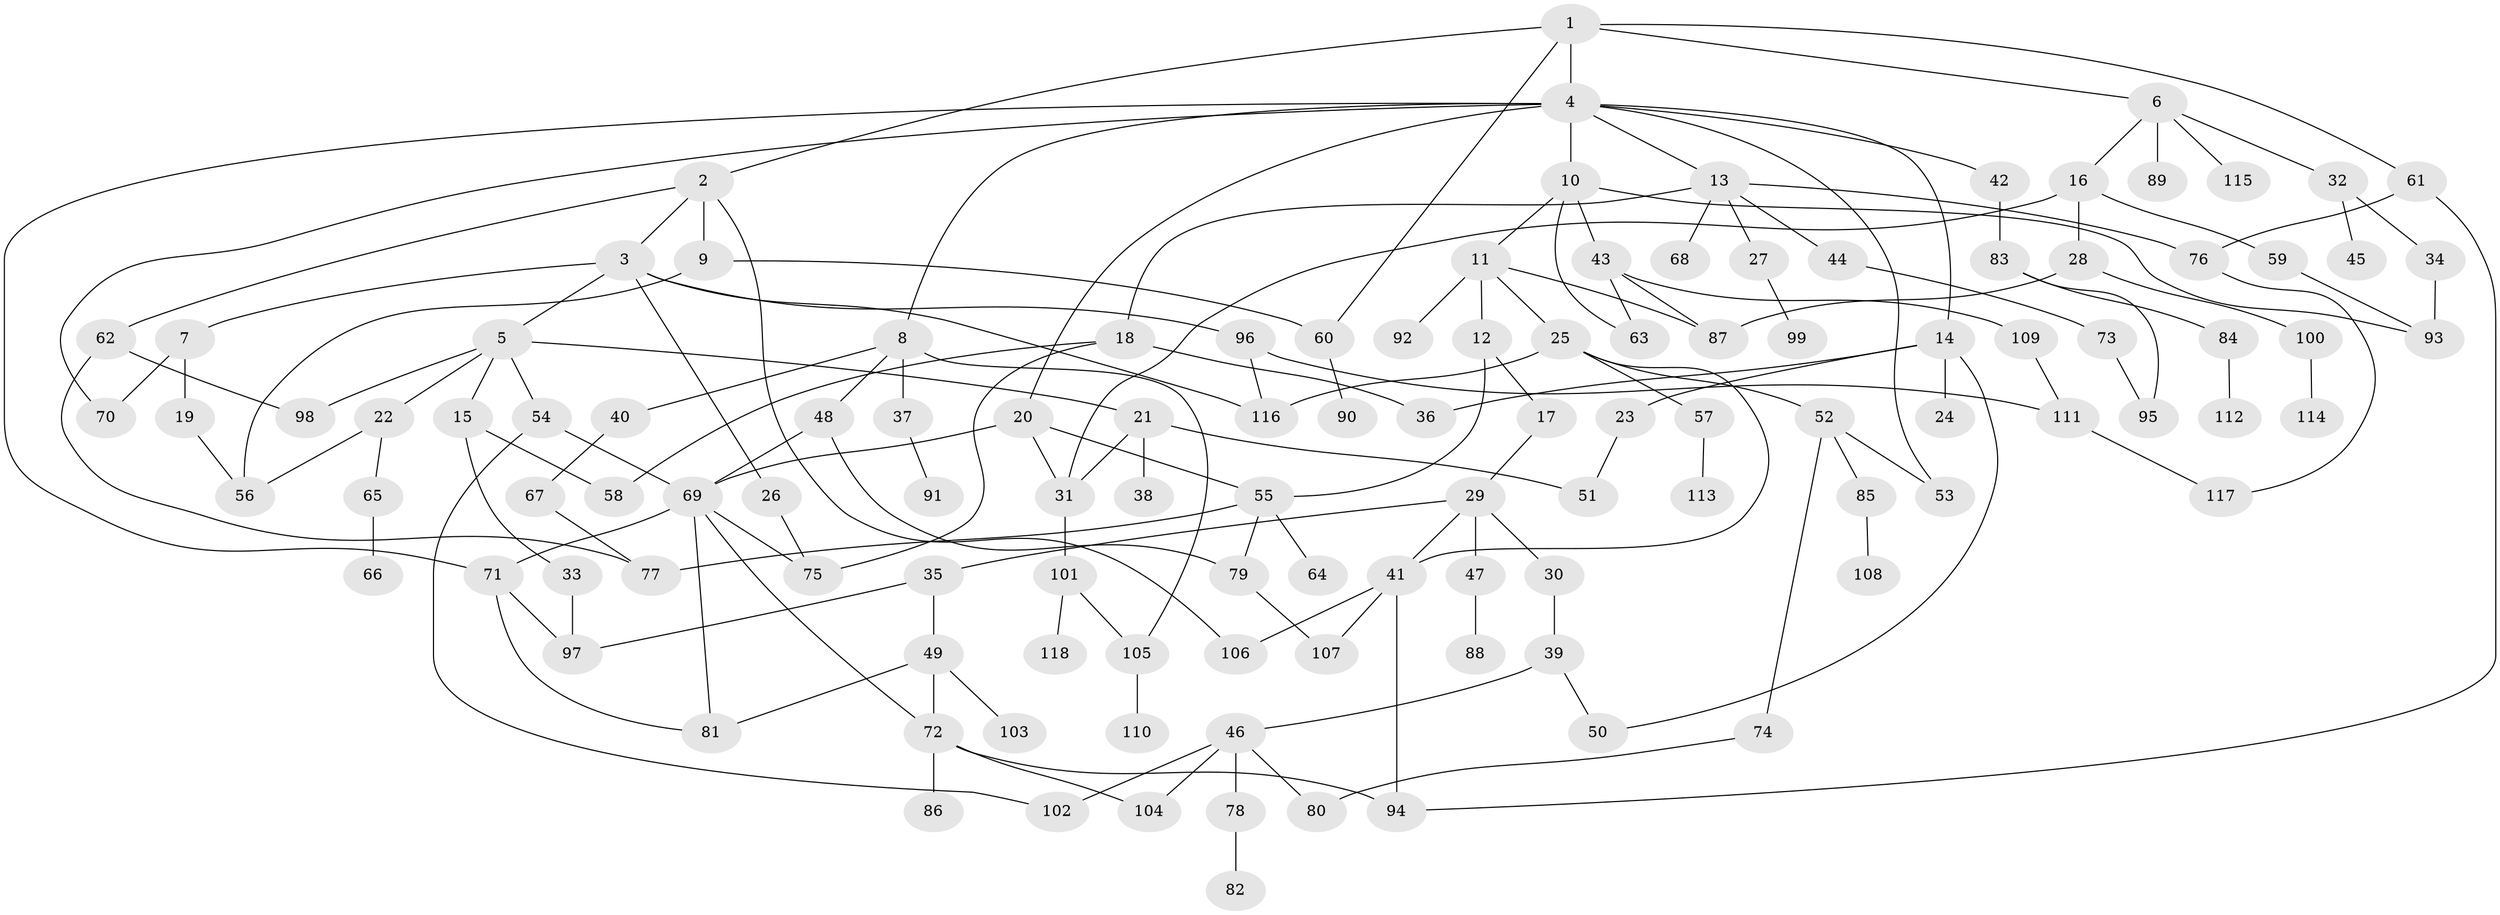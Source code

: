 // coarse degree distribution, {19: 0.02857142857142857, 12: 0.02857142857142857, 3: 0.08571428571428572, 6: 0.05714285714285714, 7: 0.08571428571428572, 5: 0.05714285714285714, 1: 0.42857142857142855, 2: 0.22857142857142856}
// Generated by graph-tools (version 1.1) at 2025/16/03/04/25 18:16:50]
// undirected, 118 vertices, 163 edges
graph export_dot {
graph [start="1"]
  node [color=gray90,style=filled];
  1;
  2;
  3;
  4;
  5;
  6;
  7;
  8;
  9;
  10;
  11;
  12;
  13;
  14;
  15;
  16;
  17;
  18;
  19;
  20;
  21;
  22;
  23;
  24;
  25;
  26;
  27;
  28;
  29;
  30;
  31;
  32;
  33;
  34;
  35;
  36;
  37;
  38;
  39;
  40;
  41;
  42;
  43;
  44;
  45;
  46;
  47;
  48;
  49;
  50;
  51;
  52;
  53;
  54;
  55;
  56;
  57;
  58;
  59;
  60;
  61;
  62;
  63;
  64;
  65;
  66;
  67;
  68;
  69;
  70;
  71;
  72;
  73;
  74;
  75;
  76;
  77;
  78;
  79;
  80;
  81;
  82;
  83;
  84;
  85;
  86;
  87;
  88;
  89;
  90;
  91;
  92;
  93;
  94;
  95;
  96;
  97;
  98;
  99;
  100;
  101;
  102;
  103;
  104;
  105;
  106;
  107;
  108;
  109;
  110;
  111;
  112;
  113;
  114;
  115;
  116;
  117;
  118;
  1 -- 2;
  1 -- 4;
  1 -- 6;
  1 -- 61;
  1 -- 60;
  2 -- 3;
  2 -- 9;
  2 -- 62;
  2 -- 106;
  3 -- 5;
  3 -- 7;
  3 -- 26;
  3 -- 96;
  3 -- 116;
  4 -- 8;
  4 -- 10;
  4 -- 13;
  4 -- 14;
  4 -- 20;
  4 -- 42;
  4 -- 70;
  4 -- 71;
  4 -- 53;
  5 -- 15;
  5 -- 21;
  5 -- 22;
  5 -- 54;
  5 -- 98;
  6 -- 16;
  6 -- 32;
  6 -- 89;
  6 -- 115;
  7 -- 19;
  7 -- 70;
  8 -- 37;
  8 -- 40;
  8 -- 48;
  8 -- 105;
  9 -- 60;
  9 -- 56;
  10 -- 11;
  10 -- 43;
  10 -- 63;
  10 -- 93;
  11 -- 12;
  11 -- 25;
  11 -- 87;
  11 -- 92;
  12 -- 17;
  12 -- 55;
  13 -- 18;
  13 -- 27;
  13 -- 44;
  13 -- 68;
  13 -- 76;
  14 -- 23;
  14 -- 24;
  14 -- 50;
  14 -- 36;
  15 -- 33;
  15 -- 58;
  16 -- 28;
  16 -- 31;
  16 -- 59;
  17 -- 29;
  18 -- 36;
  18 -- 58;
  18 -- 75;
  19 -- 56;
  20 -- 69;
  20 -- 55;
  20 -- 31;
  21 -- 38;
  21 -- 51;
  21 -- 31;
  22 -- 56;
  22 -- 65;
  23 -- 51;
  25 -- 52;
  25 -- 57;
  25 -- 41;
  25 -- 116;
  26 -- 75;
  27 -- 99;
  28 -- 100;
  28 -- 87;
  29 -- 30;
  29 -- 35;
  29 -- 41;
  29 -- 47;
  30 -- 39;
  31 -- 101;
  32 -- 34;
  32 -- 45;
  33 -- 97;
  34 -- 93;
  35 -- 49;
  35 -- 97;
  37 -- 91;
  39 -- 46;
  39 -- 50;
  40 -- 67;
  41 -- 94;
  41 -- 106;
  41 -- 107;
  42 -- 83;
  43 -- 109;
  43 -- 87;
  43 -- 63;
  44 -- 73;
  46 -- 78;
  46 -- 80;
  46 -- 102;
  46 -- 104;
  47 -- 88;
  48 -- 69;
  48 -- 79;
  49 -- 72;
  49 -- 81;
  49 -- 103;
  52 -- 53;
  52 -- 74;
  52 -- 85;
  54 -- 102;
  54 -- 69;
  55 -- 64;
  55 -- 79;
  55 -- 77;
  57 -- 113;
  59 -- 93;
  60 -- 90;
  61 -- 94;
  61 -- 76;
  62 -- 98;
  62 -- 77;
  65 -- 66;
  67 -- 77;
  69 -- 81;
  69 -- 72;
  69 -- 71;
  69 -- 75;
  71 -- 81;
  71 -- 97;
  72 -- 86;
  72 -- 104;
  72 -- 94;
  73 -- 95;
  74 -- 80;
  76 -- 117;
  78 -- 82;
  79 -- 107;
  83 -- 84;
  83 -- 95;
  84 -- 112;
  85 -- 108;
  96 -- 116;
  96 -- 111;
  100 -- 114;
  101 -- 118;
  101 -- 105;
  105 -- 110;
  109 -- 111;
  111 -- 117;
}

